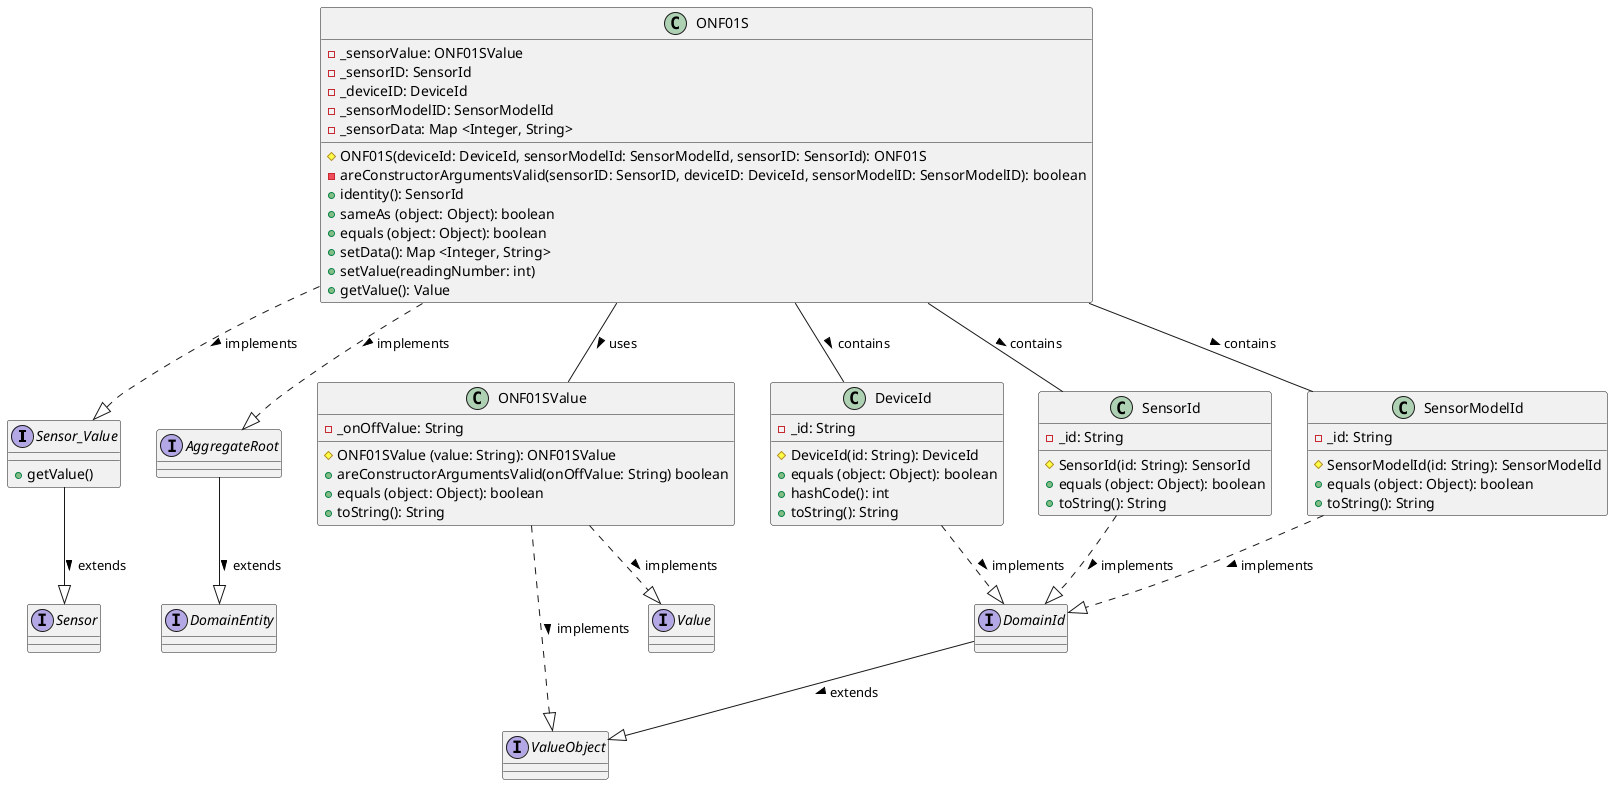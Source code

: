 @startuml
'https://plantuml.com/class-diagram

Sensor_Value --|> Sensor : extends >
DomainId --|> ValueObject : extends >
ONF01S ..|> Sensor_Value : implements >
ONF01S ..|> AggregateRoot : implements >
ONF01SValue ..|> ValueObject : implements >
ONF01SValue ..|> Value : implements >
DeviceId ..|> DomainId : implements >
SensorId ..|> DomainId : implements >
SensorModelId ..|> DomainId : implements >
ONF01S -- ONF01SValue : uses >
ONF01S -- DeviceId : contains >
ONF01S -- SensorId : contains >
ONF01S -- SensorModelId : contains >
AggregateRoot --|> DomainEntity : extends >


interface DomainEntity{
}

interface ValueObject{
}

interface DomainId {
}

interface Sensor{
}

interface Sensor_Value{
+ getValue()
}

interface AggregateRoot{
}

interface Value{
}

class ONF01S{
- _sensorValue: ONF01SValue
- _sensorID: SensorId
- _deviceID: DeviceId
- _sensorModelID: SensorModelId
- _sensorData: Map <Integer, String>

# ONF01S(deviceId: DeviceId, sensorModelId: SensorModelId, sensorID: SensorId): ONF01S
- areConstructorArgumentsValid(sensorID: SensorID, deviceID: DeviceId, sensorModelID: SensorModelID): boolean
+ identity(): SensorId
+ sameAs (object: Object): boolean
+ equals (object: Object): boolean
+ setData(): Map <Integer, String>
+ setValue(readingNumber: int)
+ getValue(): Value
}


class ONF01SValue {

- _onOffValue: String
# ONF01SValue (value: String): ONF01SValue
+ areConstructorArgumentsValid(onOffValue: String) boolean
+ equals (object: Object): boolean
+ toString(): String
}

class DeviceId{
- _id: String
# DeviceId(id: String): DeviceId
+ equals (object: Object): boolean
+ hashCode(): int
+ toString(): String
}

class SensorModelId{
- _id: String
# SensorModelId(id: String): SensorModelId
+ equals (object: Object): boolean
+ toString(): String
}

class SensorId{
- _id: String
# SensorId(id: String): SensorId
+ equals (object: Object): boolean
+ toString(): String
}


@enduml